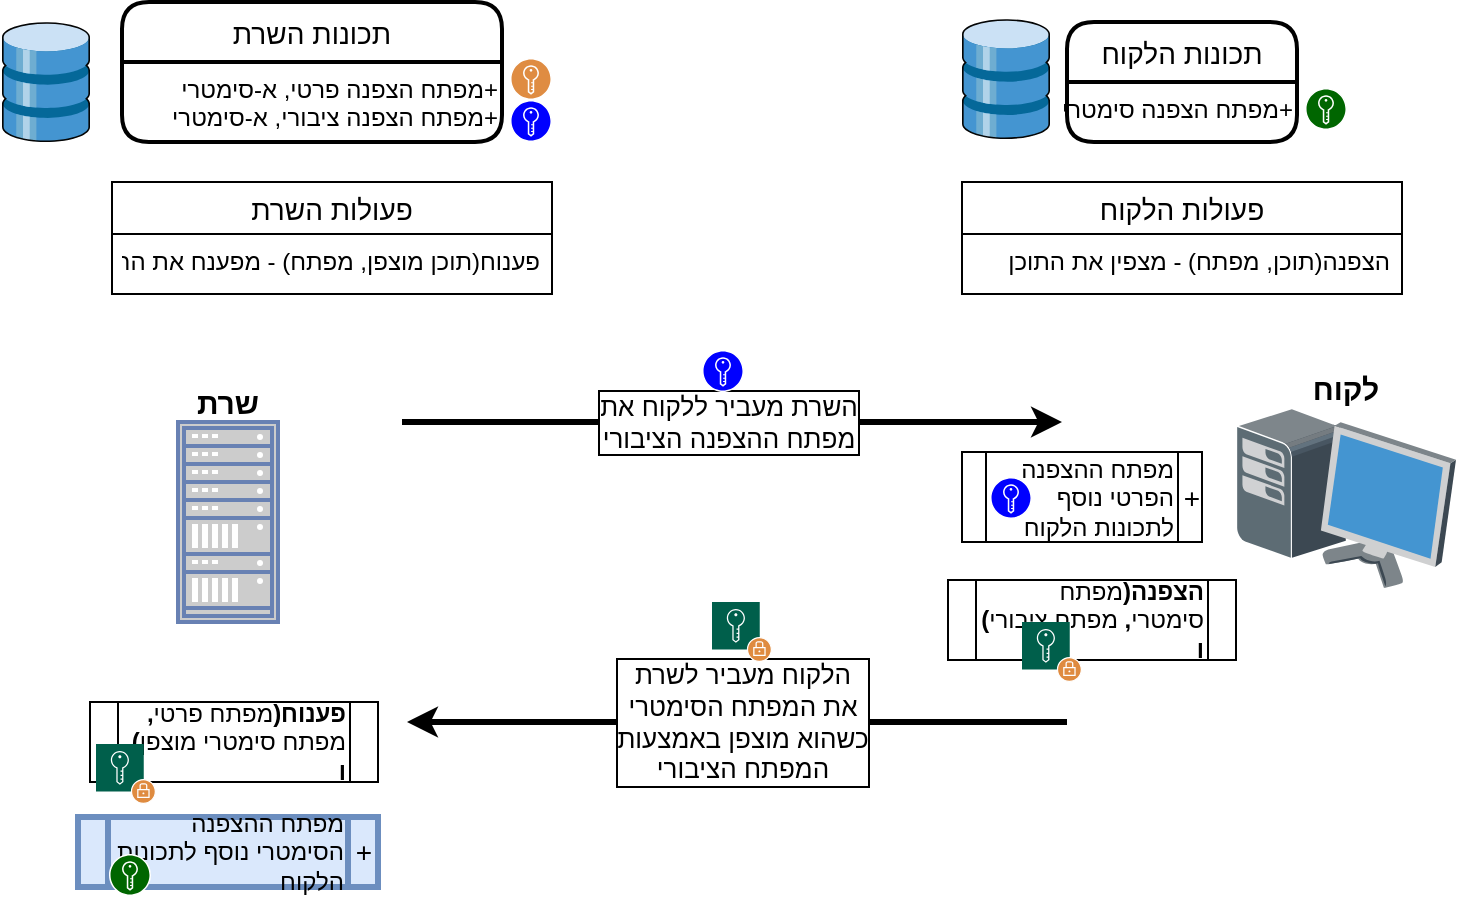<mxfile version="14.6.13" type="device"><diagram id="E4WS7CLni1gdWfU5I7Nx" name="‫עמוד-1‬"><mxGraphModel dx="1091" dy="853" grid="1" gridSize="10" guides="1" tooltips="1" connect="1" arrows="1" fold="1" page="1" pageScale="1" pageWidth="827" pageHeight="1169" math="0" shadow="0"><root><mxCell id="0"/><mxCell id="1" parent="0"/><mxCell id="R4ebIsMbVwdv8j0C78ZO-1" value="" style="shadow=0;dashed=0;html=1;labelPosition=center;verticalLabelPosition=bottom;verticalAlign=top;align=center;outlineConnect=0;shape=mxgraph.veeam.3d.workstation;" parent="1" vertex="1"><mxGeometry x="707" y="243" width="110" height="90" as="geometry"/></mxCell><mxCell id="R4ebIsMbVwdv8j0C78ZO-2" value="" style="fontColor=#0066CC;verticalAlign=top;verticalLabelPosition=bottom;labelPosition=center;align=center;html=1;outlineConnect=0;fillColor=#CCCCCC;strokeColor=#6881B3;gradientColor=none;gradientDirection=north;strokeWidth=2;shape=mxgraph.networks.rack;" parent="1" vertex="1"><mxGeometry x="178" y="250" width="50" height="100" as="geometry"/></mxCell><mxCell id="R4ebIsMbVwdv8j0C78ZO-3" value="תכונות השרת" style="swimlane;childLayout=stackLayout;horizontal=1;startSize=30;horizontalStack=0;rounded=1;fontSize=14;fontStyle=0;strokeWidth=2;resizeParent=0;resizeLast=1;shadow=0;dashed=0;align=center;" parent="1" vertex="1"><mxGeometry x="150" y="40" width="190" height="70" as="geometry"/></mxCell><mxCell id="R4ebIsMbVwdv8j0C78ZO-4" value=" מפתח הצפנה פרטי, א-סימטרי+&#10;מפתח הצפנה ציבורי, א-סימטרי+&#10;" style="align=right;strokeColor=none;fillColor=none;spacingLeft=4;fontSize=12;verticalAlign=top;resizable=0;rotatable=0;part=1;" parent="R4ebIsMbVwdv8j0C78ZO-3" vertex="1"><mxGeometry y="30" width="190" height="40" as="geometry"/></mxCell><mxCell id="R4ebIsMbVwdv8j0C78ZO-6" value="פעולות השרת" style="swimlane;fontStyle=0;childLayout=stackLayout;horizontal=1;startSize=26;horizontalStack=0;resizeParent=1;resizeParentMax=0;resizeLast=0;collapsible=1;marginBottom=0;align=center;fontSize=14;" parent="1" vertex="1"><mxGeometry x="145" y="130" width="220" height="56" as="geometry"/></mxCell><mxCell id="R4ebIsMbVwdv8j0C78ZO-8" value="פענוח(תוכן מוצפן, מפתח) - מפענח את התוכן" style="text;strokeColor=none;fillColor=none;spacingLeft=4;spacingRight=4;overflow=hidden;rotatable=0;points=[[0,0.5],[1,0.5]];portConstraint=eastwest;fontSize=12;align=right;" parent="R4ebIsMbVwdv8j0C78ZO-6" vertex="1"><mxGeometry y="26" width="220" height="30" as="geometry"/></mxCell><mxCell id="R4ebIsMbVwdv8j0C78ZO-10" value="תכונות הלקוח" style="swimlane;childLayout=stackLayout;horizontal=1;startSize=30;horizontalStack=0;rounded=1;fontSize=14;fontStyle=0;strokeWidth=2;resizeParent=0;resizeLast=1;shadow=0;dashed=0;align=center;" parent="1" vertex="1"><mxGeometry x="622.5" y="50" width="115" height="60" as="geometry"/></mxCell><mxCell id="R4ebIsMbVwdv8j0C78ZO-11" value="מפתח הצפנה סימטרי+&#10;" style="align=right;strokeColor=none;fillColor=none;spacingLeft=4;fontSize=12;verticalAlign=top;resizable=0;rotatable=0;part=1;" parent="R4ebIsMbVwdv8j0C78ZO-10" vertex="1"><mxGeometry y="30" width="115" height="30" as="geometry"/></mxCell><mxCell id="R4ebIsMbVwdv8j0C78ZO-12" value="פעולות הלקוח" style="swimlane;fontStyle=0;childLayout=stackLayout;horizontal=1;startSize=26;horizontalStack=0;resizeParent=1;resizeParentMax=0;resizeLast=0;collapsible=1;marginBottom=0;align=center;fontSize=14;" parent="1" vertex="1"><mxGeometry x="570" y="130" width="220" height="56" as="geometry"/></mxCell><mxCell id="R4ebIsMbVwdv8j0C78ZO-13" value="הצפנה(תוכן, מפתח) - מצפין את התוכן" style="text;strokeColor=none;fillColor=none;spacingLeft=4;spacingRight=4;overflow=hidden;rotatable=0;points=[[0,0.5],[1,0.5]];portConstraint=eastwest;fontSize=12;align=right;labelBackgroundColor=#ffffff;" parent="R4ebIsMbVwdv8j0C78ZO-12" vertex="1"><mxGeometry y="26" width="220" height="30" as="geometry"/></mxCell><mxCell id="R4ebIsMbVwdv8j0C78ZO-21" value="" style="endArrow=classic;html=1;align=right;strokeWidth=3;" parent="1" edge="1"><mxGeometry relative="1" as="geometry"><mxPoint x="290" y="250" as="sourcePoint"/><mxPoint x="620" y="250" as="targetPoint"/></mxGeometry></mxCell><mxCell id="R4ebIsMbVwdv8j0C78ZO-22" value="&lt;font style=&quot;font-size: 13px&quot;&gt;השרת מעביר ללקוח את&lt;br&gt;מפתח ההצפנה הציבורי&lt;/font&gt;" style="edgeLabel;resizable=0;html=1;align=center;verticalAlign=middle;labelBorderColor=#000000;" parent="R4ebIsMbVwdv8j0C78ZO-21" connectable="0" vertex="1"><mxGeometry relative="1" as="geometry"><mxPoint x="-2" as="offset"/></mxGeometry></mxCell><mxCell id="R4ebIsMbVwdv8j0C78ZO-25" value="" style="endArrow=classic;html=1;align=right;strokeWidth=3;startArrow=none;" parent="1" edge="1"><mxGeometry relative="1" as="geometry"><mxPoint x="430" y="400" as="sourcePoint"/><mxPoint x="292.5" y="400" as="targetPoint"/></mxGeometry></mxCell><mxCell id="R4ebIsMbVwdv8j0C78ZO-27" value="&amp;nbsp;מפתח ההצפנה הפרטי נוסף לתכונות הלקוח" style="shape=process;whiteSpace=wrap;html=1;backgroundOutline=1;labelBackgroundColor=none;align=right;" parent="1" vertex="1"><mxGeometry x="570" y="265" width="120" height="45" as="geometry"/></mxCell><mxCell id="R4ebIsMbVwdv8j0C78ZO-28" value="&lt;font style=&quot;font-size: 14px&quot;&gt;+&lt;/font&gt;" style="text;html=1;strokeColor=none;fillColor=none;align=center;verticalAlign=middle;whiteSpace=wrap;rounded=0;labelBackgroundColor=none;" parent="1" vertex="1"><mxGeometry x="665" y="277.5" width="40" height="20" as="geometry"/></mxCell><mxCell id="R4ebIsMbVwdv8j0C78ZO-30" value="" style="endArrow=none;html=1;align=right;strokeWidth=3;" parent="1" edge="1"><mxGeometry relative="1" as="geometry"><mxPoint x="622.5" y="400" as="sourcePoint"/><mxPoint x="430" y="400" as="targetPoint"/></mxGeometry></mxCell><mxCell id="R4ebIsMbVwdv8j0C78ZO-31" value="&lt;span style=&quot;font-size: 13px&quot;&gt;הלקוח מעביר לשרת&lt;br&gt;את המפתח הסימטרי&lt;br&gt;כשהוא מוצפן באמצעות&lt;br&gt;המפתח הציבורי&lt;br&gt;&lt;/span&gt;" style="edgeLabel;resizable=0;html=1;align=center;verticalAlign=middle;labelBorderColor=#000000;" parent="R4ebIsMbVwdv8j0C78ZO-30" connectable="0" vertex="1"><mxGeometry relative="1" as="geometry"><mxPoint x="-66" as="offset"/></mxGeometry></mxCell><mxCell id="R4ebIsMbVwdv8j0C78ZO-32" value="&lt;b&gt;הצפנה(&lt;/b&gt;מפתח סימטרי&lt;b&gt;,&lt;/b&gt; מפתח ציבורי&lt;b&gt;) ו&lt;/b&gt;" style="shape=process;whiteSpace=wrap;html=1;backgroundOutline=1;labelBackgroundColor=none;align=right;" parent="1" vertex="1"><mxGeometry x="563" y="329" width="144" height="40" as="geometry"/></mxCell><mxCell id="R4ebIsMbVwdv8j0C78ZO-33" value="" style="pointerEvents=1;shadow=0;dashed=0;html=1;strokeColor=none;fillColor=#DF8C42;labelPosition=center;verticalLabelPosition=bottom;verticalAlign=top;align=center;outlineConnect=0;shape=mxgraph.veeam2.encrypted;labelBackgroundColor=none;" parent="1" vertex="1"><mxGeometry x="344" y="68" width="21" height="21" as="geometry"/></mxCell><mxCell id="R4ebIsMbVwdv8j0C78ZO-34" value="" style="pointerEvents=1;shadow=0;dashed=0;html=1;strokeColor=none;labelPosition=center;verticalLabelPosition=bottom;verticalAlign=top;align=center;outlineConnect=0;shape=mxgraph.veeam2.encrypted;labelBackgroundColor=none;fillColor=#0000FF;" parent="1" vertex="1"><mxGeometry x="344" y="89" width="21" height="21" as="geometry"/></mxCell><mxCell id="R4ebIsMbVwdv8j0C78ZO-35" value="" style="pointerEvents=1;shadow=0;dashed=0;html=1;strokeColor=none;labelPosition=center;verticalLabelPosition=bottom;verticalAlign=top;align=center;outlineConnect=0;shape=mxgraph.veeam2.encrypted;labelBackgroundColor=none;fillColor=#006600;" parent="1" vertex="1"><mxGeometry x="741.5" y="83" width="21" height="21" as="geometry"/></mxCell><mxCell id="R4ebIsMbVwdv8j0C78ZO-36" value="" style="pointerEvents=1;shadow=0;dashed=0;html=1;strokeColor=none;labelPosition=center;verticalLabelPosition=bottom;verticalAlign=top;align=center;outlineConnect=0;shape=mxgraph.veeam2.encrypted;labelBackgroundColor=none;fillColor=#0000FF;" parent="1" vertex="1"><mxGeometry x="440" y="214" width="21" height="21" as="geometry"/></mxCell><mxCell id="R4ebIsMbVwdv8j0C78ZO-37" value="" style="pointerEvents=1;shadow=0;dashed=0;html=1;strokeColor=none;labelPosition=center;verticalLabelPosition=bottom;verticalAlign=top;align=center;outlineConnect=0;shape=mxgraph.veeam2.encrypted;labelBackgroundColor=none;fillColor=#0000FF;" parent="1" vertex="1"><mxGeometry x="584" y="277.5" width="21" height="21" as="geometry"/></mxCell><mxCell id="R4ebIsMbVwdv8j0C78ZO-39" value="" style="pointerEvents=1;shadow=0;dashed=0;html=1;strokeColor=none;fillColor=#005F4B;labelPosition=center;verticalLabelPosition=bottom;verticalAlign=top;align=center;outlineConnect=0;shape=mxgraph.veeam2.encryption_key;labelBackgroundColor=none;" parent="1" vertex="1"><mxGeometry x="600" y="350" width="30" height="30" as="geometry"/></mxCell><mxCell id="R4ebIsMbVwdv8j0C78ZO-40" value="" style="pointerEvents=1;shadow=0;dashed=0;html=1;strokeColor=none;fillColor=#005F4B;labelPosition=center;verticalLabelPosition=bottom;verticalAlign=top;align=center;outlineConnect=0;shape=mxgraph.veeam2.encryption_key;labelBackgroundColor=none;" parent="1" vertex="1"><mxGeometry x="445" y="340" width="30" height="30" as="geometry"/></mxCell><mxCell id="R4ebIsMbVwdv8j0C78ZO-41" value="" style="shadow=0;dashed=0;html=1;labelPosition=center;verticalLabelPosition=bottom;verticalAlign=top;align=center;outlineConnect=0;shape=mxgraph.veeam.3d.datastore;labelBackgroundColor=none;fillColor=#006600;" parent="1" vertex="1"><mxGeometry x="90" y="50" width="44" height="60" as="geometry"/></mxCell><mxCell id="R4ebIsMbVwdv8j0C78ZO-42" value="" style="shadow=0;dashed=0;html=1;labelPosition=center;verticalLabelPosition=bottom;verticalAlign=top;align=center;outlineConnect=0;shape=mxgraph.veeam.3d.datastore;labelBackgroundColor=none;fillColor=#006600;" parent="1" vertex="1"><mxGeometry x="570" y="48.5" width="44" height="60" as="geometry"/></mxCell><mxCell id="R4ebIsMbVwdv8j0C78ZO-43" value="&amp;nbsp;מפתח ההצפנה הסימטרי נוסף לתכונות הלקוח" style="shape=process;whiteSpace=wrap;html=1;backgroundOutline=1;labelBackgroundColor=none;align=right;strokeWidth=3;fillColor=#dae8fc;strokeColor=#6c8ebf;" parent="1" vertex="1"><mxGeometry x="128" y="447.5" width="150" height="35" as="geometry"/></mxCell><mxCell id="R4ebIsMbVwdv8j0C78ZO-44" value="&lt;font style=&quot;font-size: 14px&quot;&gt;+&lt;/font&gt;" style="text;html=1;strokeColor=none;fillColor=none;align=center;verticalAlign=middle;whiteSpace=wrap;rounded=0;labelBackgroundColor=none;" parent="1" vertex="1"><mxGeometry x="251" y="455" width="40" height="20" as="geometry"/></mxCell><mxCell id="R4ebIsMbVwdv8j0C78ZO-45" value="&lt;b&gt;פענוח(&lt;/b&gt;מפתח פרטי&lt;b&gt;,&lt;/b&gt; מפתח סימטרי מוצפן&lt;b&gt;) ו&lt;/b&gt;" style="shape=process;whiteSpace=wrap;html=1;backgroundOutline=1;labelBackgroundColor=none;align=right;" parent="1" vertex="1"><mxGeometry x="134" y="390" width="144" height="40" as="geometry"/></mxCell><mxCell id="R4ebIsMbVwdv8j0C78ZO-46" value="" style="pointerEvents=1;shadow=0;dashed=0;html=1;strokeColor=none;fillColor=#005F4B;labelPosition=center;verticalLabelPosition=bottom;verticalAlign=top;align=center;outlineConnect=0;shape=mxgraph.veeam2.encryption_key;labelBackgroundColor=none;" parent="1" vertex="1"><mxGeometry x="137" y="411" width="30" height="30" as="geometry"/></mxCell><mxCell id="R4ebIsMbVwdv8j0C78ZO-47" value="" style="pointerEvents=1;shadow=0;dashed=0;html=1;strokeColor=none;labelPosition=center;verticalLabelPosition=bottom;verticalAlign=top;align=center;outlineConnect=0;shape=mxgraph.veeam2.encrypted;labelBackgroundColor=none;fillColor=#006600;" parent="1" vertex="1"><mxGeometry x="143.5" y="466" width="21" height="21" as="geometry"/></mxCell><mxCell id="R4ebIsMbVwdv8j0C78ZO-48" value="&lt;b&gt;&lt;font style=&quot;font-size: 15px&quot;&gt;שרת&lt;/font&gt;&lt;/b&gt;" style="text;html=1;strokeColor=none;fillColor=none;align=center;verticalAlign=middle;whiteSpace=wrap;rounded=0;labelBackgroundColor=none;" parent="1" vertex="1"><mxGeometry x="183" y="230" width="40" height="20" as="geometry"/></mxCell><mxCell id="R4ebIsMbVwdv8j0C78ZO-49" value="&lt;b&gt;&lt;font style=&quot;font-size: 15px&quot;&gt;לקוח&lt;/font&gt;&lt;/b&gt;" style="text;html=1;strokeColor=none;fillColor=none;align=center;verticalAlign=middle;whiteSpace=wrap;rounded=0;labelBackgroundColor=none;" parent="1" vertex="1"><mxGeometry x="742" y="223" width="40" height="20" as="geometry"/></mxCell></root></mxGraphModel></diagram></mxfile>